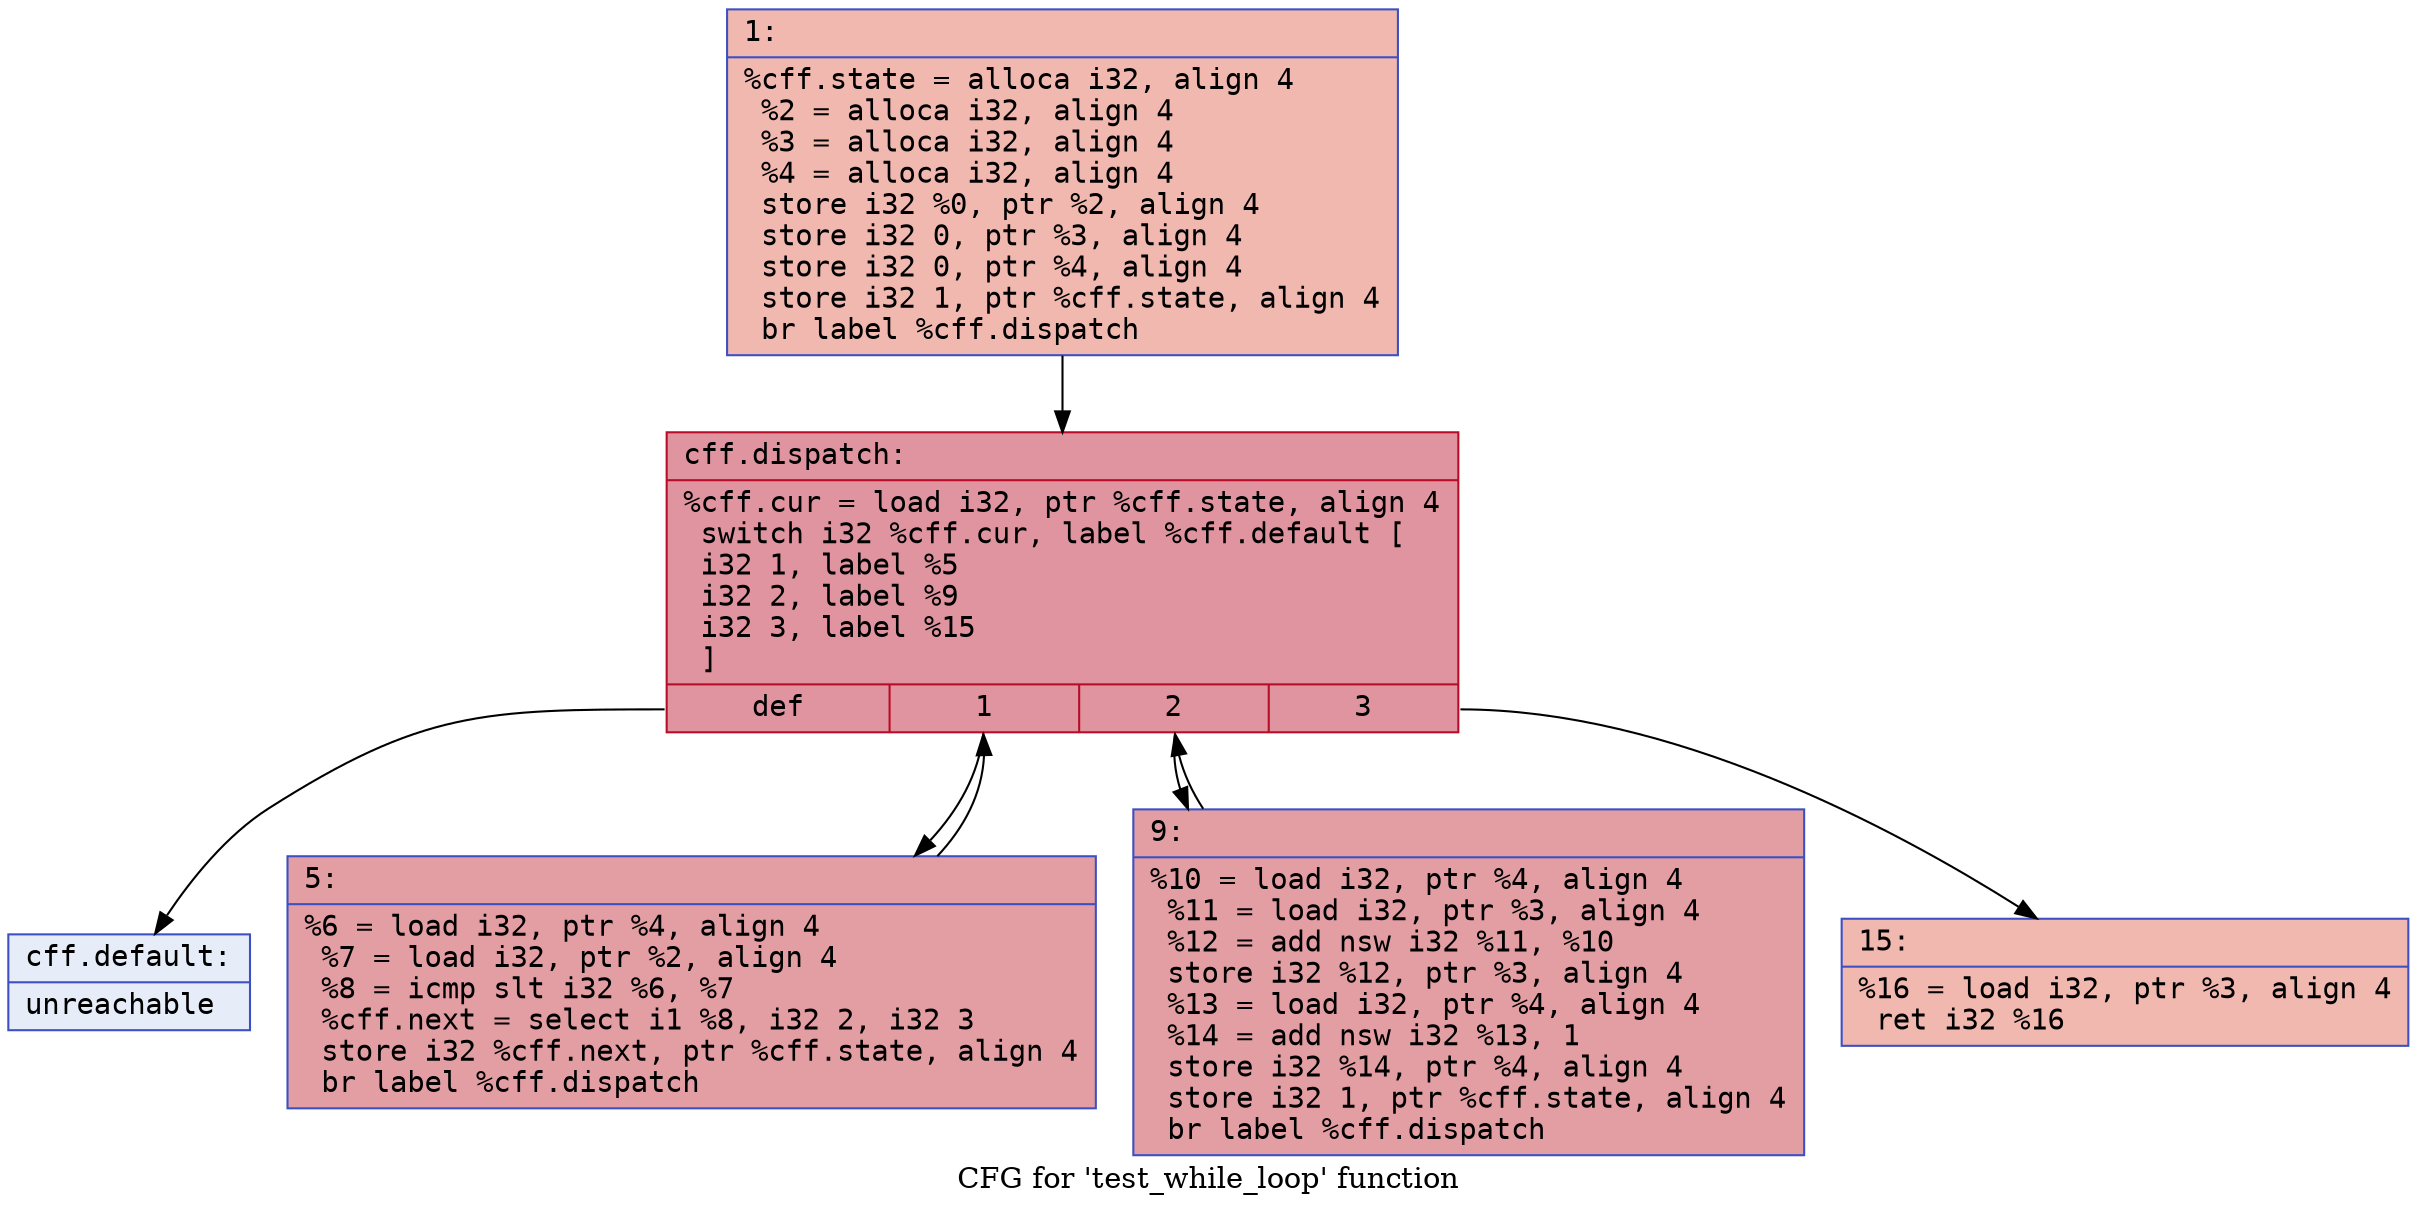 digraph "CFG for 'test_while_loop' function" {
	label="CFG for 'test_while_loop' function";

	Node0x5e8361944250 [shape=record,color="#3d50c3ff", style=filled, fillcolor="#dc5d4a70" fontname="Courier",label="{1:\l|  %cff.state = alloca i32, align 4\l  %2 = alloca i32, align 4\l  %3 = alloca i32, align 4\l  %4 = alloca i32, align 4\l  store i32 %0, ptr %2, align 4\l  store i32 0, ptr %3, align 4\l  store i32 0, ptr %4, align 4\l  store i32 1, ptr %cff.state, align 4\l  br label %cff.dispatch\l}"];
	Node0x5e8361944250 -> Node0x5e83619554a0;
	Node0x5e8361944610 [shape=record,color="#3d50c3ff", style=filled, fillcolor="#be242e70" fontname="Courier",label="{5:\l|  %6 = load i32, ptr %4, align 4\l  %7 = load i32, ptr %2, align 4\l  %8 = icmp slt i32 %6, %7\l  %cff.next = select i1 %8, i32 2, i32 3\l  store i32 %cff.next, ptr %cff.state, align 4\l  br label %cff.dispatch\l}"];
	Node0x5e8361944610 -> Node0x5e83619554a0;
	Node0x5e83619447e0 [shape=record,color="#3d50c3ff", style=filled, fillcolor="#be242e70" fontname="Courier",label="{9:\l|  %10 = load i32, ptr %4, align 4\l  %11 = load i32, ptr %3, align 4\l  %12 = add nsw i32 %11, %10\l  store i32 %12, ptr %3, align 4\l  %13 = load i32, ptr %4, align 4\l  %14 = add nsw i32 %13, 1\l  store i32 %14, ptr %4, align 4\l  store i32 1, ptr %cff.state, align 4\l  br label %cff.dispatch\l}"];
	Node0x5e83619447e0 -> Node0x5e83619554a0;
	Node0x5e8361944840 [shape=record,color="#3d50c3ff", style=filled, fillcolor="#dc5d4a70" fontname="Courier",label="{15:\l|  %16 = load i32, ptr %3, align 4\l  ret i32 %16\l}"];
	Node0x5e83619554a0 [shape=record,color="#b70d28ff", style=filled, fillcolor="#b70d2870" fontname="Courier",label="{cff.dispatch:\l|  %cff.cur = load i32, ptr %cff.state, align 4\l  switch i32 %cff.cur, label %cff.default [\l    i32 1, label %5\l    i32 2, label %9\l    i32 3, label %15\l  ]\l|{<s0>def|<s1>1|<s2>2|<s3>3}}"];
	Node0x5e83619554a0:s0 -> Node0x5e8361955530;
	Node0x5e83619554a0:s1 -> Node0x5e8361944610;
	Node0x5e83619554a0:s2 -> Node0x5e83619447e0;
	Node0x5e83619554a0:s3 -> Node0x5e8361944840;
	Node0x5e8361955530 [shape=record,color="#3d50c3ff", style=filled, fillcolor="#c7d7f070" fontname="Courier",label="{cff.default:\l|  unreachable\l}"];
}
